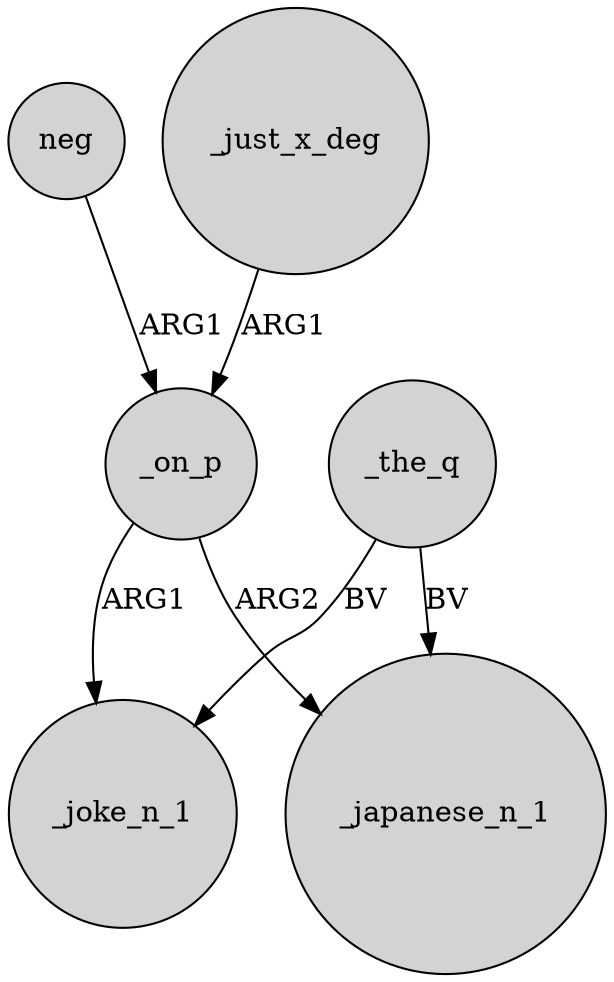 digraph {
	node [shape=circle style=filled]
	neg -> _on_p [label=ARG1]
	_the_q -> _joke_n_1 [label=BV]
	_on_p -> _joke_n_1 [label=ARG1]
	_on_p -> _japanese_n_1 [label=ARG2]
	_just_x_deg -> _on_p [label=ARG1]
	_the_q -> _japanese_n_1 [label=BV]
}
